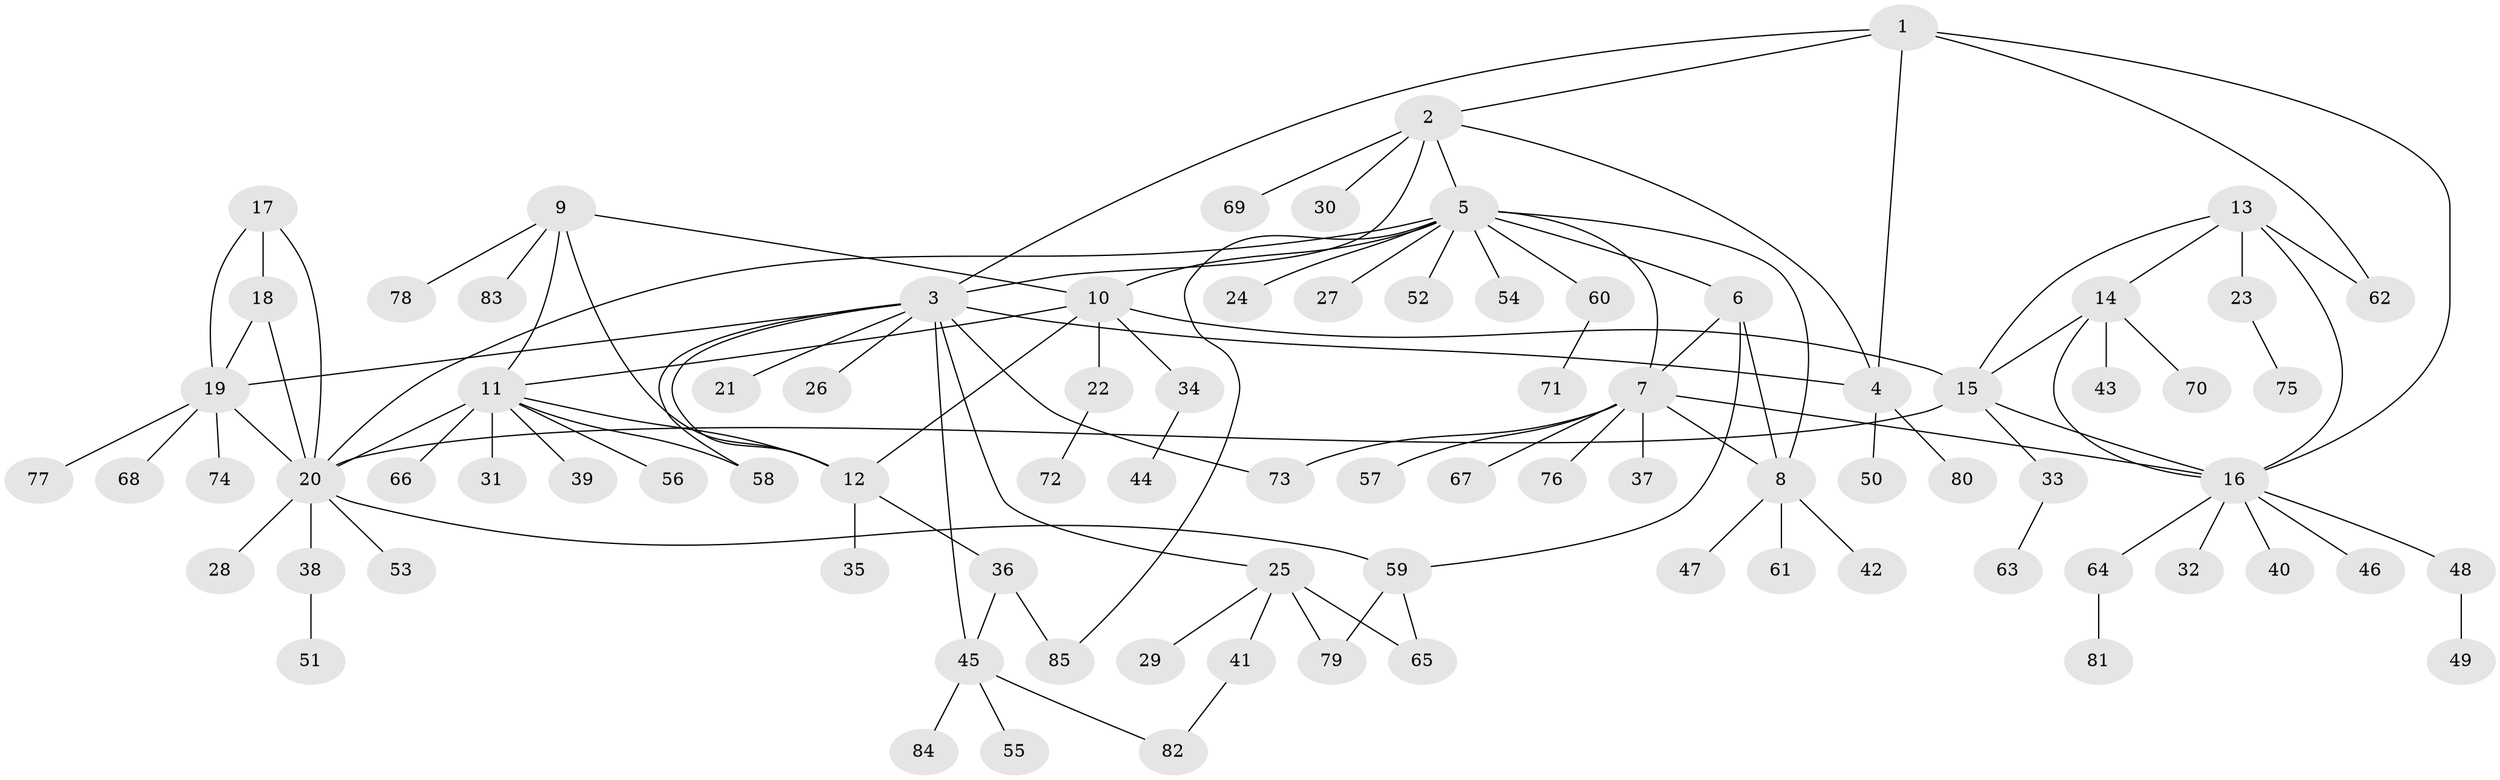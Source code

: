 // Generated by graph-tools (version 1.1) at 2025/26/03/09/25 03:26:40]
// undirected, 85 vertices, 114 edges
graph export_dot {
graph [start="1"]
  node [color=gray90,style=filled];
  1;
  2;
  3;
  4;
  5;
  6;
  7;
  8;
  9;
  10;
  11;
  12;
  13;
  14;
  15;
  16;
  17;
  18;
  19;
  20;
  21;
  22;
  23;
  24;
  25;
  26;
  27;
  28;
  29;
  30;
  31;
  32;
  33;
  34;
  35;
  36;
  37;
  38;
  39;
  40;
  41;
  42;
  43;
  44;
  45;
  46;
  47;
  48;
  49;
  50;
  51;
  52;
  53;
  54;
  55;
  56;
  57;
  58;
  59;
  60;
  61;
  62;
  63;
  64;
  65;
  66;
  67;
  68;
  69;
  70;
  71;
  72;
  73;
  74;
  75;
  76;
  77;
  78;
  79;
  80;
  81;
  82;
  83;
  84;
  85;
  1 -- 2;
  1 -- 3;
  1 -- 4;
  1 -- 16;
  1 -- 62;
  2 -- 3;
  2 -- 4;
  2 -- 5;
  2 -- 30;
  2 -- 69;
  3 -- 4;
  3 -- 12;
  3 -- 19;
  3 -- 21;
  3 -- 25;
  3 -- 26;
  3 -- 45;
  3 -- 58;
  3 -- 73;
  4 -- 50;
  4 -- 80;
  5 -- 6;
  5 -- 7;
  5 -- 8;
  5 -- 10;
  5 -- 20;
  5 -- 24;
  5 -- 27;
  5 -- 52;
  5 -- 54;
  5 -- 60;
  5 -- 85;
  6 -- 7;
  6 -- 8;
  6 -- 59;
  7 -- 8;
  7 -- 16;
  7 -- 37;
  7 -- 57;
  7 -- 67;
  7 -- 73;
  7 -- 76;
  8 -- 42;
  8 -- 47;
  8 -- 61;
  9 -- 10;
  9 -- 11;
  9 -- 12;
  9 -- 78;
  9 -- 83;
  10 -- 11;
  10 -- 12;
  10 -- 15;
  10 -- 22;
  10 -- 34;
  11 -- 12;
  11 -- 20;
  11 -- 31;
  11 -- 39;
  11 -- 56;
  11 -- 58;
  11 -- 66;
  12 -- 35;
  12 -- 36;
  13 -- 14;
  13 -- 15;
  13 -- 16;
  13 -- 23;
  13 -- 62;
  14 -- 15;
  14 -- 16;
  14 -- 43;
  14 -- 70;
  15 -- 16;
  15 -- 20;
  15 -- 33;
  16 -- 32;
  16 -- 40;
  16 -- 46;
  16 -- 48;
  16 -- 64;
  17 -- 18;
  17 -- 19;
  17 -- 20;
  18 -- 19;
  18 -- 20;
  19 -- 20;
  19 -- 68;
  19 -- 74;
  19 -- 77;
  20 -- 28;
  20 -- 38;
  20 -- 53;
  20 -- 59;
  22 -- 72;
  23 -- 75;
  25 -- 29;
  25 -- 41;
  25 -- 65;
  25 -- 79;
  33 -- 63;
  34 -- 44;
  36 -- 45;
  36 -- 85;
  38 -- 51;
  41 -- 82;
  45 -- 55;
  45 -- 82;
  45 -- 84;
  48 -- 49;
  59 -- 65;
  59 -- 79;
  60 -- 71;
  64 -- 81;
}
